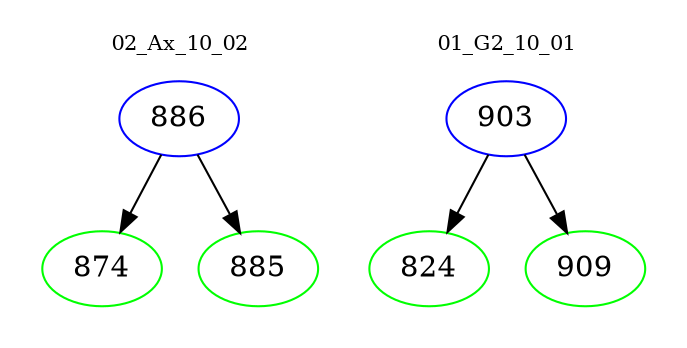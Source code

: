 digraph{
subgraph cluster_0 {
color = white
label = "02_Ax_10_02";
fontsize=10;
T0_886 [label="886", color="blue"]
T0_886 -> T0_874 [color="black"]
T0_874 [label="874", color="green"]
T0_886 -> T0_885 [color="black"]
T0_885 [label="885", color="green"]
}
subgraph cluster_1 {
color = white
label = "01_G2_10_01";
fontsize=10;
T1_903 [label="903", color="blue"]
T1_903 -> T1_824 [color="black"]
T1_824 [label="824", color="green"]
T1_903 -> T1_909 [color="black"]
T1_909 [label="909", color="green"]
}
}
